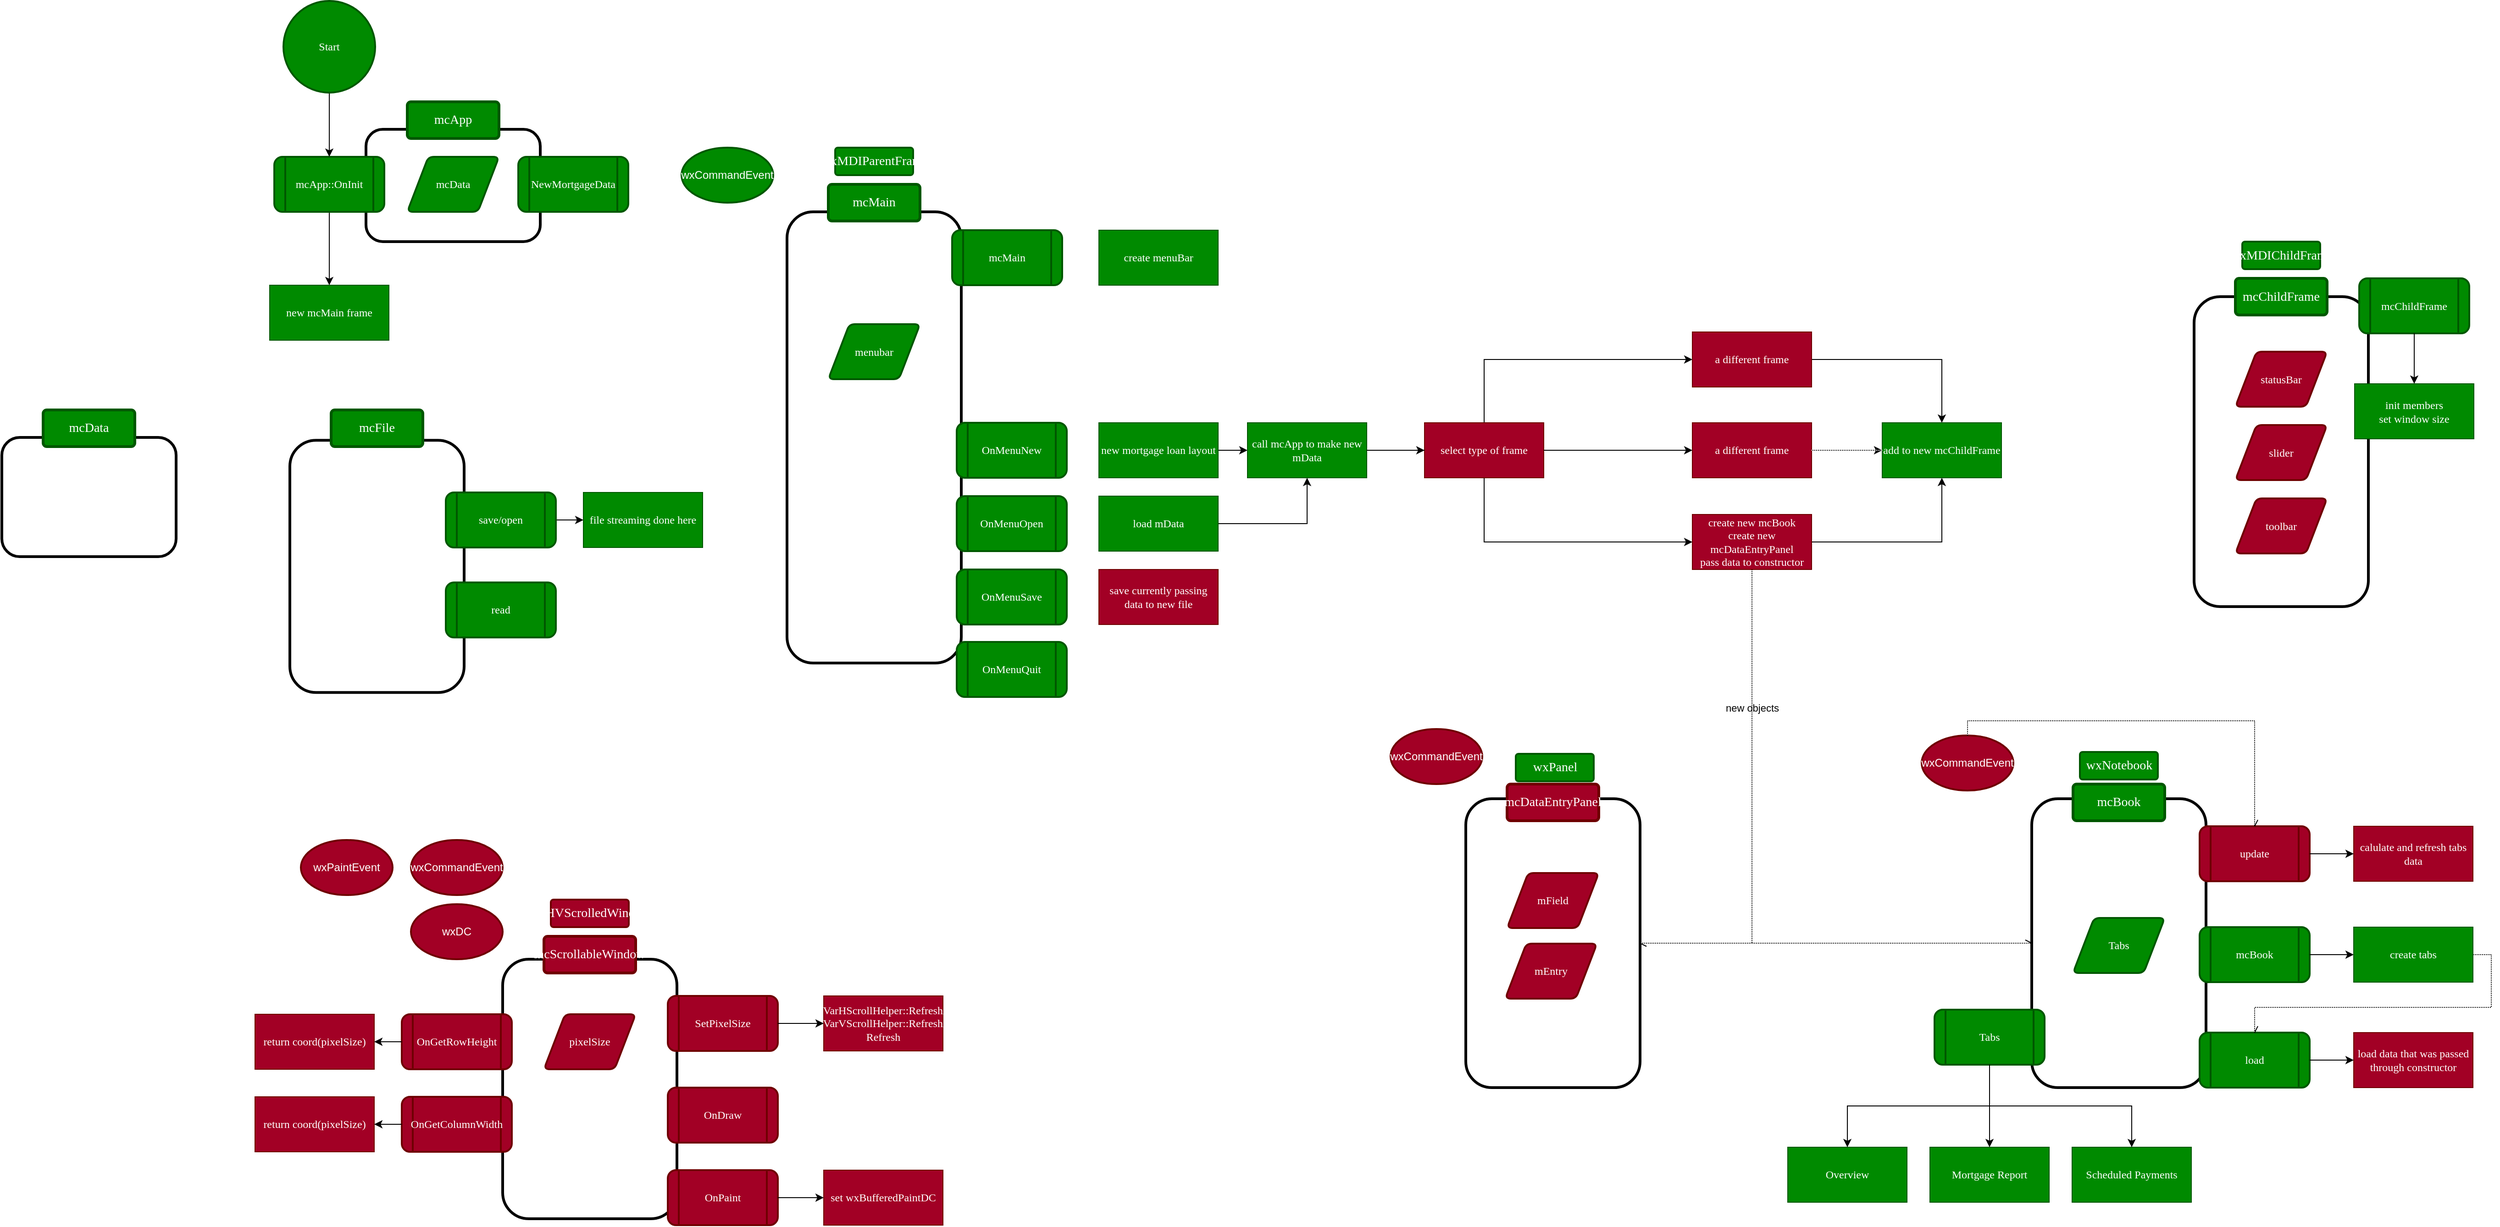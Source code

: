 <mxfile version="16.5.1" type="device"><diagram id="4u5bkuqh8i6XdxuR7M9z" name="Page-1"><mxGraphModel dx="1018" dy="2341" grid="0" gridSize="10" guides="1" tooltips="1" connect="1" arrows="1" fold="1" page="0" pageScale="1" pageWidth="850" pageHeight="1100" math="0" shadow="0"><root><mxCell id="0"/><mxCell id="1" parent="0"/><mxCell id="f-LeLVSREXbkeS8HNx8I-79" value="" style="rounded=1;whiteSpace=wrap;html=1;fillColor=none;strokeWidth=3;fontFamily=SF Mono;fontColor=#000000;" parent="1" vertex="1"><mxGeometry x="870" y="-990" width="190" height="492" as="geometry"/></mxCell><mxCell id="f-LeLVSREXbkeS8HNx8I-83" value="" style="rounded=1;whiteSpace=wrap;html=1;fillColor=none;strokeWidth=3;fontFamily=SF Mono;fontColor=#000000;" parent="1" vertex="1"><mxGeometry x="411" y="-1080" width="190" height="122.5" as="geometry"/></mxCell><mxCell id="DNXCwKFJPy2jb9ZxVJ6H-2" value="" style="edgeStyle=orthogonalEdgeStyle;rounded=0;orthogonalLoop=1;jettySize=auto;html=1;entryX=0.5;entryY=0;entryDx=0;entryDy=0;fontColor=#000000;" parent="1" source="SENwZf0jZD7FWOnmWLHz-10" target="6ShOgifThUx7Da6KeaPq-1" edge="1"><mxGeometry relative="1" as="geometry"><mxPoint x="371" y="-920" as="targetPoint"/></mxGeometry></mxCell><mxCell id="SENwZf0jZD7FWOnmWLHz-10" value="mcApp::OnInit" style="shape=process;whiteSpace=wrap;html=1;backgroundOutline=1;fillColor=#008a00;strokeColor=#005700;rounded=1;fontFamily=SF Mono;strokeWidth=2;fontColor=#ffffff;" parent="1" vertex="1"><mxGeometry x="311" y="-1050" width="120" height="60" as="geometry"/></mxCell><mxCell id="HCgGVhxVDAZrNAhKXv1q-3" style="edgeStyle=orthogonalEdgeStyle;rounded=0;orthogonalLoop=1;jettySize=auto;html=1;exitX=0.5;exitY=1;exitDx=0;exitDy=0;exitPerimeter=0;entryX=0.5;entryY=0;entryDx=0;entryDy=0;fontColor=#000000;" parent="1" source="HCgGVhxVDAZrNAhKXv1q-1" target="SENwZf0jZD7FWOnmWLHz-10" edge="1"><mxGeometry relative="1" as="geometry"/></mxCell><mxCell id="HCgGVhxVDAZrNAhKXv1q-1" value="&lt;font style=&quot;font-size: 12px&quot;&gt;Start&lt;/font&gt;" style="strokeWidth=2;html=1;shape=mxgraph.flowchart.start_2;whiteSpace=wrap;fillColor=#008a00;strokeColor=#005700;fontFamily=SF Mono;fontColor=#ffffff;" parent="1" vertex="1"><mxGeometry x="321" y="-1220" width="100" height="100" as="geometry"/></mxCell><mxCell id="f-LeLVSREXbkeS8HNx8I-45" value="" style="rounded=1;whiteSpace=wrap;html=1;fillColor=none;strokeWidth=3;fontFamily=SF Mono;fontColor=#000000;" parent="1" vertex="1"><mxGeometry x="328" y="-740.87" width="190" height="275" as="geometry"/></mxCell><mxCell id="f-LeLVSREXbkeS8HNx8I-74" style="edgeStyle=orthogonalEdgeStyle;rounded=0;orthogonalLoop=1;jettySize=auto;html=1;exitX=1;exitY=0.5;exitDx=0;exitDy=0;entryX=0;entryY=0.5;entryDx=0;entryDy=0;fontColor=#000000;" parent="1" source="f-LeLVSREXbkeS8HNx8I-46" target="f-LeLVSREXbkeS8HNx8I-73" edge="1"><mxGeometry relative="1" as="geometry"/></mxCell><mxCell id="f-LeLVSREXbkeS8HNx8I-46" value="save/open" style="shape=process;whiteSpace=wrap;html=1;backgroundOutline=1;fillColor=#008a00;strokeColor=#005700;rounded=1;fontFamily=SF Mono;strokeWidth=2;fontColor=#ffffff;" parent="1" vertex="1"><mxGeometry x="498" y="-684" width="120" height="60" as="geometry"/></mxCell><mxCell id="f-LeLVSREXbkeS8HNx8I-56" value="" style="rounded=1;whiteSpace=wrap;html=1;fillColor=none;strokeWidth=3;fontFamily=SF Mono;fontColor=#000000;" parent="1" vertex="1"><mxGeometry x="14" y="-744.0" width="190" height="130" as="geometry"/></mxCell><mxCell id="f-LeLVSREXbkeS8HNx8I-63" value="&lt;font style=&quot;font-size: 14px&quot;&gt;mcData&lt;/font&gt;" style="rounded=1;arcSize=10;whiteSpace=wrap;html=1;align=center;fillColor=#008a00;strokeColor=#005700;fontFamily=SF Mono;strokeWidth=3;fontColor=#ffffff;" parent="1" vertex="1"><mxGeometry x="59" y="-774.0" width="100" height="40" as="geometry"/></mxCell><mxCell id="f-LeLVSREXbkeS8HNx8I-68" value="read" style="shape=process;whiteSpace=wrap;html=1;backgroundOutline=1;fillColor=#008a00;strokeColor=#005700;rounded=1;fontFamily=SF Mono;strokeWidth=2;fontColor=#ffffff;" parent="1" vertex="1"><mxGeometry x="498" y="-585.87" width="120" height="60" as="geometry"/></mxCell><mxCell id="f-LeLVSREXbkeS8HNx8I-73" value="&lt;font style=&quot;font-size: 12px&quot;&gt;file streaming done here&lt;/font&gt;" style="rounded=0;whiteSpace=wrap;html=1;fillColor=#008a00;strokeColor=#005700;fontFamily=SF Mono;fontColor=#ffffff;" parent="1" vertex="1"><mxGeometry x="648" y="-684" width="130" height="60" as="geometry"/></mxCell><mxCell id="f-LeLVSREXbkeS8HNx8I-75" value="&lt;font style=&quot;font-size: 14px&quot;&gt;mcFile&lt;/font&gt;" style="rounded=1;arcSize=10;whiteSpace=wrap;html=1;align=center;fillColor=#008a00;strokeColor=#005700;fontFamily=SF Mono;strokeWidth=3;fontColor=#ffffff;" parent="1" vertex="1"><mxGeometry x="373" y="-774" width="100" height="40" as="geometry"/></mxCell><mxCell id="f-LeLVSREXbkeS8HNx8I-80" value="&lt;font style=&quot;font-size: 14px&quot;&gt;mcMain&lt;/font&gt;" style="rounded=1;arcSize=10;whiteSpace=wrap;html=1;align=center;fillColor=#008a00;strokeColor=#005700;fontFamily=SF Mono;strokeWidth=3;fontColor=#ffffff;" parent="1" vertex="1"><mxGeometry x="915" y="-1020" width="100" height="40" as="geometry"/></mxCell><mxCell id="f-LeLVSREXbkeS8HNx8I-84" value="&lt;font style=&quot;font-size: 14px&quot;&gt;mcApp&lt;/font&gt;" style="rounded=1;arcSize=10;whiteSpace=wrap;html=1;align=center;fillColor=#008a00;strokeColor=#005700;fontFamily=SF Mono;strokeWidth=3;fontColor=#ffffff;" parent="1" vertex="1"><mxGeometry x="456" y="-1110" width="100" height="40" as="geometry"/></mxCell><mxCell id="6ShOgifThUx7Da6KeaPq-1" value="&lt;font style=&quot;font-size: 12px&quot;&gt;new mcMain frame&lt;br&gt;&lt;/font&gt;" style="rounded=0;whiteSpace=wrap;html=1;fillColor=#008a00;strokeColor=#005700;fontFamily=SF Mono;fontColor=#ffffff;" parent="1" vertex="1"><mxGeometry x="306" y="-910" width="130" height="60" as="geometry"/></mxCell><mxCell id="6ShOgifThUx7Da6KeaPq-3" value="&lt;font style=&quot;font-size: 14px&quot;&gt;wxMDIParentFrame&lt;br&gt;&lt;/font&gt;" style="rounded=1;arcSize=10;whiteSpace=wrap;html=1;align=center;fillColor=#008a00;strokeColor=#005700;fontFamily=SF Mono;strokeWidth=2;shadow=0;glass=0;sketch=0;perimeterSpacing=0;fontColor=#ffffff;" parent="1" vertex="1"><mxGeometry x="922.5" y="-1060" width="85" height="30" as="geometry"/></mxCell><mxCell id="6ShOgifThUx7Da6KeaPq-5" value="menubar" style="shape=parallelogram;html=1;strokeWidth=2;perimeter=parallelogramPerimeter;whiteSpace=wrap;rounded=1;arcSize=12;size=0.23;fontFamily=SF Mono;fillColor=#008a00;strokeColor=#005700;fontColor=#ffffff;" parent="1" vertex="1"><mxGeometry x="915" y="-867.5" width="100" height="60" as="geometry"/></mxCell><mxCell id="6ShOgifThUx7Da6KeaPq-10" value="wxCommandEvent" style="strokeWidth=2;html=1;shape=mxgraph.flowchart.start_1;whiteSpace=wrap;fillColor=#008a00;strokeColor=#005700;fontColor=#ffffff;" parent="1" vertex="1"><mxGeometry x="755" y="-1060" width="100" height="60" as="geometry"/></mxCell><mxCell id="6ShOgifThUx7Da6KeaPq-20" style="edgeStyle=orthogonalEdgeStyle;rounded=0;orthogonalLoop=1;jettySize=auto;html=1;exitX=1;exitY=0.5;exitDx=0;exitDy=0;entryX=0;entryY=0.5;entryDx=0;entryDy=0;fontColor=#000000;fillColor=#008a00;strokeColor=#FFFFFF;" parent="1" source="6ShOgifThUx7Da6KeaPq-15" target="6ShOgifThUx7Da6KeaPq-19" edge="1"><mxGeometry relative="1" as="geometry"/></mxCell><mxCell id="6ShOgifThUx7Da6KeaPq-15" value="mcMain" style="shape=process;whiteSpace=wrap;html=1;backgroundOutline=1;fillColor=#008a00;strokeColor=#005700;rounded=1;fontFamily=SF Mono;strokeWidth=2;fontColor=#ffffff;" parent="1" vertex="1"><mxGeometry x="1050" y="-970" width="120" height="60" as="geometry"/></mxCell><mxCell id="6ShOgifThUx7Da6KeaPq-19" value="&lt;font style=&quot;font-size: 12px&quot;&gt;create menuBar&lt;/font&gt;" style="rounded=0;whiteSpace=wrap;html=1;fillColor=#008a00;strokeColor=#005700;fontFamily=SF Mono;fontColor=#ffffff;" parent="1" vertex="1"><mxGeometry x="1210" y="-970" width="130" height="60" as="geometry"/></mxCell><mxCell id="6ShOgifThUx7Da6KeaPq-30" style="edgeStyle=orthogonalEdgeStyle;rounded=0;orthogonalLoop=1;jettySize=auto;html=1;exitX=1;exitY=0.5;exitDx=0;exitDy=0;entryX=0;entryY=0.5;entryDx=0;entryDy=0;fontColor=#000000;fillColor=#a20025;strokeColor=#FFFFFF;" parent="1" source="6ShOgifThUx7Da6KeaPq-22" target="6ShOgifThUx7Da6KeaPq-26" edge="1"><mxGeometry relative="1" as="geometry"/></mxCell><mxCell id="6ShOgifThUx7Da6KeaPq-22" value="OnMenuNew" style="shape=process;whiteSpace=wrap;html=1;backgroundOutline=1;fillColor=#008a00;strokeColor=#005700;rounded=1;fontFamily=SF Mono;strokeWidth=2;fontColor=#ffffff;" parent="1" vertex="1"><mxGeometry x="1055" y="-760" width="120" height="60" as="geometry"/></mxCell><mxCell id="6ShOgifThUx7Da6KeaPq-31" style="edgeStyle=orthogonalEdgeStyle;rounded=0;orthogonalLoop=1;jettySize=auto;html=1;exitX=1;exitY=0.5;exitDx=0;exitDy=0;entryX=0;entryY=0.5;entryDx=0;entryDy=0;fontColor=#000000;fillColor=#a20025;strokeColor=#FFFFFF;" parent="1" source="6ShOgifThUx7Da6KeaPq-23" target="6ShOgifThUx7Da6KeaPq-27" edge="1"><mxGeometry relative="1" as="geometry"/></mxCell><mxCell id="6ShOgifThUx7Da6KeaPq-23" value="OnMenuOpen" style="shape=process;whiteSpace=wrap;html=1;backgroundOutline=1;fillColor=#008a00;strokeColor=#005700;rounded=1;fontFamily=SF Mono;strokeWidth=2;fontColor=#ffffff;" parent="1" vertex="1"><mxGeometry x="1055" y="-680" width="120" height="60" as="geometry"/></mxCell><mxCell id="6ShOgifThUx7Da6KeaPq-32" style="edgeStyle=orthogonalEdgeStyle;rounded=0;orthogonalLoop=1;jettySize=auto;html=1;exitX=1;exitY=0.5;exitDx=0;exitDy=0;entryX=0;entryY=0.5;entryDx=0;entryDy=0;fontColor=#000000;fillColor=#a20025;strokeColor=#FFFFFF;" parent="1" source="6ShOgifThUx7Da6KeaPq-24" target="6ShOgifThUx7Da6KeaPq-28" edge="1"><mxGeometry relative="1" as="geometry"/></mxCell><mxCell id="6ShOgifThUx7Da6KeaPq-24" value="OnMenuSave" style="shape=process;whiteSpace=wrap;html=1;backgroundOutline=1;fillColor=#008a00;strokeColor=#005700;rounded=1;fontFamily=SF Mono;strokeWidth=2;fontColor=#ffffff;" parent="1" vertex="1"><mxGeometry x="1055" y="-600" width="120" height="60" as="geometry"/></mxCell><mxCell id="TJ7psIXzoWNWz8J83GQU-1" value="&lt;font color=&quot;#ffffff&quot;&gt;new object&lt;/font&gt;" style="edgeStyle=orthogonalEdgeStyle;rounded=0;orthogonalLoop=1;jettySize=auto;html=1;fontColor=#000000;strokeColor=#FFFFFF;dashed=1;dashPattern=1 1;endArrow=openAsync;endFill=0;exitX=1;exitY=0.5;exitDx=0;exitDy=0;startArrow=none;" parent="1" source="nb5Z4mtTkW039X-3_u6m-5" target="6ShOgifThUx7Da6KeaPq-13" edge="1"><mxGeometry relative="1" as="geometry"><mxPoint x="2064" y="-731" as="sourcePoint"/></mxGeometry></mxCell><mxCell id="TJ7psIXzoWNWz8J83GQU-7" value="" style="edgeStyle=orthogonalEdgeStyle;rounded=0;orthogonalLoop=1;jettySize=auto;html=1;" parent="1" source="6ShOgifThUx7Da6KeaPq-26" target="TJ7psIXzoWNWz8J83GQU-6" edge="1"><mxGeometry relative="1" as="geometry"/></mxCell><mxCell id="6ShOgifThUx7Da6KeaPq-26" value="&lt;font style=&quot;font-size: 12px&quot;&gt;new mortgage loan layout&lt;/font&gt;" style="rounded=0;whiteSpace=wrap;html=1;fillColor=#008a00;strokeColor=#005700;fontFamily=SF Mono;fontColor=#ffffff;" parent="1" vertex="1"><mxGeometry x="1210" y="-760" width="130" height="60" as="geometry"/></mxCell><mxCell id="TJ7psIXzoWNWz8J83GQU-8" style="edgeStyle=orthogonalEdgeStyle;rounded=0;orthogonalLoop=1;jettySize=auto;html=1;exitX=1;exitY=0.5;exitDx=0;exitDy=0;entryX=0.5;entryY=1;entryDx=0;entryDy=0;" parent="1" source="6ShOgifThUx7Da6KeaPq-27" target="TJ7psIXzoWNWz8J83GQU-6" edge="1"><mxGeometry relative="1" as="geometry"/></mxCell><mxCell id="6ShOgifThUx7Da6KeaPq-27" value="&lt;font style=&quot;font-size: 12px&quot;&gt;load mData&lt;/font&gt;" style="rounded=0;whiteSpace=wrap;html=1;fillColor=#008a00;strokeColor=#005700;fontFamily=SF Mono;fontColor=#ffffff;" parent="1" vertex="1"><mxGeometry x="1210" y="-680" width="130" height="60" as="geometry"/></mxCell><mxCell id="6ShOgifThUx7Da6KeaPq-28" value="&lt;font style=&quot;font-size: 12px&quot;&gt;save currently passing data to new file&lt;/font&gt;" style="rounded=0;whiteSpace=wrap;html=1;fillColor=#a20025;strokeColor=#6F0000;fontFamily=SF Mono;fontColor=#ffffff;" parent="1" vertex="1"><mxGeometry x="1210" y="-600" width="130" height="60" as="geometry"/></mxCell><mxCell id="btbr318qcyxyz2qT4y9P-1" value="OnMenuQuit" style="shape=process;whiteSpace=wrap;html=1;backgroundOutline=1;fillColor=#008a00;strokeColor=#005700;rounded=1;fontFamily=SF Mono;strokeWidth=2;fontColor=#ffffff;" parent="1" vertex="1"><mxGeometry x="1055" y="-521" width="120" height="60" as="geometry"/></mxCell><mxCell id="BpAufDl9xtGNN1HVZRDj-8" value="" style="edgeStyle=orthogonalEdgeStyle;rounded=0;orthogonalLoop=1;jettySize=auto;html=1;" parent="1" source="TJ7psIXzoWNWz8J83GQU-6" target="BpAufDl9xtGNN1HVZRDj-6" edge="1"><mxGeometry relative="1" as="geometry"/></mxCell><mxCell id="TJ7psIXzoWNWz8J83GQU-6" value="&lt;font style=&quot;font-size: 12px&quot;&gt;call mcApp to make new mData&lt;br&gt;&lt;/font&gt;" style="rounded=0;whiteSpace=wrap;html=1;fillColor=#008a00;strokeColor=#005700;fontFamily=SF Mono;fontColor=#ffffff;" parent="1" vertex="1"><mxGeometry x="1372" y="-760" width="130" height="60" as="geometry"/></mxCell><mxCell id="TJ7psIXzoWNWz8J83GQU-11" value="NewMortgageData" style="shape=process;whiteSpace=wrap;html=1;backgroundOutline=1;fillColor=#008a00;strokeColor=#005700;rounded=1;fontFamily=SF Mono;strokeWidth=2;fontColor=#ffffff;" parent="1" vertex="1"><mxGeometry x="577" y="-1050" width="120" height="60" as="geometry"/></mxCell><mxCell id="nb5Z4mtTkW039X-3_u6m-6" value="" style="edgeStyle=orthogonalEdgeStyle;rounded=0;orthogonalLoop=1;jettySize=auto;html=1;" parent="1" source="BpAufDl9xtGNN1HVZRDj-1" target="nb5Z4mtTkW039X-3_u6m-5" edge="1"><mxGeometry relative="1" as="geometry"/></mxCell><mxCell id="nb5Z4mtTkW039X-3_u6m-17" value="new objects" style="edgeStyle=orthogonalEdgeStyle;rounded=0;orthogonalLoop=1;jettySize=auto;html=1;exitX=0.5;exitY=1;exitDx=0;exitDy=0;entryX=0;entryY=0.5;entryDx=0;entryDy=0;endArrow=openAsync;endFill=0;dashed=1;dashPattern=1 1;" parent="1" source="BpAufDl9xtGNN1HVZRDj-10" target="nb5Z4mtTkW039X-3_u6m-10" edge="1"><mxGeometry x="-0.577" relative="1" as="geometry"><mxPoint as="offset"/></mxGeometry></mxCell><mxCell id="BpAufDl9xtGNN1HVZRDj-1" value="&lt;font style=&quot;font-size: 12px&quot;&gt;a different frame&lt;br&gt;&lt;/font&gt;" style="rounded=0;whiteSpace=wrap;html=1;fillColor=#a20025;strokeColor=#6F0000;fontFamily=SF Mono;fontColor=#ffffff;" parent="1" vertex="1"><mxGeometry x="1857" y="-760" width="130" height="60" as="geometry"/></mxCell><mxCell id="BpAufDl9xtGNN1HVZRDj-11" style="edgeStyle=orthogonalEdgeStyle;rounded=0;orthogonalLoop=1;jettySize=auto;html=1;exitX=0.5;exitY=1;exitDx=0;exitDy=0;entryX=0;entryY=0.5;entryDx=0;entryDy=0;" parent="1" source="BpAufDl9xtGNN1HVZRDj-6" target="BpAufDl9xtGNN1HVZRDj-10" edge="1"><mxGeometry relative="1" as="geometry"/></mxCell><mxCell id="BpAufDl9xtGNN1HVZRDj-12" style="edgeStyle=orthogonalEdgeStyle;rounded=0;orthogonalLoop=1;jettySize=auto;html=1;exitX=0.5;exitY=0;exitDx=0;exitDy=0;entryX=0;entryY=0.5;entryDx=0;entryDy=0;" parent="1" source="BpAufDl9xtGNN1HVZRDj-6" target="BpAufDl9xtGNN1HVZRDj-9" edge="1"><mxGeometry relative="1" as="geometry"/></mxCell><mxCell id="BpAufDl9xtGNN1HVZRDj-6" value="&lt;font style=&quot;font-size: 12px&quot;&gt;select type of frame&lt;br&gt;&lt;/font&gt;" style="rounded=0;whiteSpace=wrap;html=1;fillColor=#a20025;strokeColor=#6F0000;fontFamily=SF Mono;fontColor=#ffffff;" parent="1" vertex="1"><mxGeometry x="1565" y="-760" width="130" height="60" as="geometry"/></mxCell><mxCell id="BpAufDl9xtGNN1HVZRDj-7" value="" style="edgeStyle=orthogonalEdgeStyle;rounded=0;orthogonalLoop=1;jettySize=auto;html=1;endArrow=none;" parent="1" source="TJ7psIXzoWNWz8J83GQU-6" target="BpAufDl9xtGNN1HVZRDj-6" edge="1"><mxGeometry relative="1" as="geometry"><mxPoint x="1502" y="-730" as="sourcePoint"/><mxPoint x="1753" y="-730" as="targetPoint"/></mxGeometry></mxCell><mxCell id="nb5Z4mtTkW039X-3_u6m-7" style="edgeStyle=orthogonalEdgeStyle;rounded=0;orthogonalLoop=1;jettySize=auto;html=1;exitX=1;exitY=0.5;exitDx=0;exitDy=0;entryX=0.5;entryY=0;entryDx=0;entryDy=0;" parent="1" source="BpAufDl9xtGNN1HVZRDj-9" target="nb5Z4mtTkW039X-3_u6m-5" edge="1"><mxGeometry relative="1" as="geometry"/></mxCell><mxCell id="BpAufDl9xtGNN1HVZRDj-9" value="&lt;font style=&quot;font-size: 12px&quot;&gt;a different frame&lt;br&gt;&lt;/font&gt;" style="rounded=0;whiteSpace=wrap;html=1;fillColor=#a20025;strokeColor=#6F0000;fontFamily=SF Mono;fontColor=#ffffff;" parent="1" vertex="1"><mxGeometry x="1857" y="-859" width="130" height="60" as="geometry"/></mxCell><mxCell id="nb5Z4mtTkW039X-3_u6m-8" style="edgeStyle=orthogonalEdgeStyle;rounded=0;orthogonalLoop=1;jettySize=auto;html=1;exitX=1;exitY=0.5;exitDx=0;exitDy=0;entryX=0.5;entryY=1;entryDx=0;entryDy=0;" parent="1" source="BpAufDl9xtGNN1HVZRDj-10" target="nb5Z4mtTkW039X-3_u6m-5" edge="1"><mxGeometry relative="1" as="geometry"/></mxCell><mxCell id="cbaOfep7xNnntFd7dVGW-7" style="edgeStyle=orthogonalEdgeStyle;rounded=0;orthogonalLoop=1;jettySize=auto;html=1;exitX=0.5;exitY=1;exitDx=0;exitDy=0;entryX=1;entryY=0.5;entryDx=0;entryDy=0;dashed=1;dashPattern=1 1;endArrow=openAsync;endFill=0;" edge="1" parent="1" source="BpAufDl9xtGNN1HVZRDj-10" target="cbaOfep7xNnntFd7dVGW-3"><mxGeometry relative="1" as="geometry"/></mxCell><mxCell id="BpAufDl9xtGNN1HVZRDj-10" value="&lt;font style=&quot;font-size: 12px&quot;&gt;create new mcBook&lt;br&gt;create new mcDataEntryPanel&lt;br&gt;pass data to constructor&lt;br&gt;&lt;/font&gt;" style="rounded=0;whiteSpace=wrap;html=1;fillColor=#a20025;strokeColor=#6F0000;fontFamily=SF Mono;fontColor=#ffffff;" parent="1" vertex="1"><mxGeometry x="1857" y="-660" width="130" height="60" as="geometry"/></mxCell><mxCell id="cS0DEnMFtYrdDm-iL10t-1" value="&lt;font style=&quot;font-size: 14px&quot;&gt;wxMDIChildFrame&lt;br&gt;&lt;/font&gt;" style="rounded=1;arcSize=10;whiteSpace=wrap;html=1;align=center;fontFamily=SF Mono;strokeWidth=2;shadow=0;glass=0;sketch=0;perimeterSpacing=0;fillColor=#008a00;strokeColor=#005700;fontColor=#ffffff;" parent="1" vertex="1"><mxGeometry x="2456.5" y="-957.5" width="85" height="30" as="geometry"/></mxCell><mxCell id="6ShOgifThUx7Da6KeaPq-13" value="" style="rounded=1;whiteSpace=wrap;html=1;fillColor=none;strokeWidth=3;fontFamily=SF Mono;fontColor=#000000;" parent="1" vertex="1"><mxGeometry x="2404" y="-897.5" width="190" height="338" as="geometry"/></mxCell><mxCell id="6ShOgifThUx7Da6KeaPq-4" value="toolbar" style="shape=parallelogram;html=1;strokeWidth=2;perimeter=parallelogramPerimeter;whiteSpace=wrap;rounded=1;arcSize=12;size=0.23;fontFamily=SF Mono;fillColor=#a20025;strokeColor=#6F0000;fontColor=#ffffff;" parent="1" vertex="1"><mxGeometry x="2449" y="-677.5" width="100" height="60" as="geometry"/></mxCell><mxCell id="6ShOgifThUx7Da6KeaPq-48" value="&lt;font style=&quot;font-size: 12px&quot;&gt;init members&lt;br&gt;set window size&lt;br&gt;&lt;/font&gt;" style="rounded=0;whiteSpace=wrap;html=1;fillColor=#008a00;strokeColor=#005700;fontFamily=SF Mono;fontColor=#ffffff;" parent="1" vertex="1"><mxGeometry x="2579" y="-802.5" width="130" height="60" as="geometry"/></mxCell><mxCell id="6ShOgifThUx7Da6KeaPq-53" value="statusBar" style="shape=parallelogram;html=1;strokeWidth=2;perimeter=parallelogramPerimeter;whiteSpace=wrap;rounded=1;arcSize=12;size=0.23;fontFamily=SF Mono;fillColor=#a20025;strokeColor=#6F0000;fontColor=#ffffff;" parent="1" vertex="1"><mxGeometry x="2449" y="-837.5" width="100" height="60" as="geometry"/></mxCell><mxCell id="6ShOgifThUx7Da6KeaPq-54" value="slider" style="shape=parallelogram;html=1;strokeWidth=2;perimeter=parallelogramPerimeter;whiteSpace=wrap;rounded=1;arcSize=12;size=0.23;fontFamily=SF Mono;fillColor=#a20025;strokeColor=#6F0000;fontColor=#ffffff;" parent="1" vertex="1"><mxGeometry x="2449" y="-757.5" width="100" height="60" as="geometry"/></mxCell><mxCell id="DnWcME0z-URtW0J5vlyk-10" style="edgeStyle=none;curved=1;rounded=0;orthogonalLoop=1;jettySize=auto;html=1;exitX=0.5;exitY=1;exitDx=0;exitDy=0;entryX=0.5;entryY=0;entryDx=0;entryDy=0;endArrow=classic;endFill=1;startSize=6;endSize=6;sourcePerimeterSpacing=0;targetPerimeterSpacing=0;fontColor=#000000;fillColor=#008a00;strokeColor=#FFFFFF;" parent="1" edge="1"><mxGeometry relative="1" as="geometry"><mxPoint x="2621" y="-781" as="sourcePoint"/></mxGeometry></mxCell><mxCell id="DnWcME0z-URtW0J5vlyk-12" style="edgeStyle=none;curved=1;rounded=0;orthogonalLoop=1;jettySize=auto;html=1;exitX=0.5;exitY=1;exitDx=0;exitDy=0;entryX=0.5;entryY=0;entryDx=0;entryDy=0;endArrow=classic;endFill=1;startSize=6;endSize=6;sourcePerimeterSpacing=0;targetPerimeterSpacing=0;fontColor=#000000;fillColor=#008a00;strokeColor=#FFFFFF;" parent="1" edge="1"><mxGeometry relative="1" as="geometry"><mxPoint x="2621" y="-691" as="sourcePoint"/></mxGeometry></mxCell><mxCell id="nb5Z4mtTkW039X-3_u6m-2" value="" style="edgeStyle=orthogonalEdgeStyle;rounded=0;orthogonalLoop=1;jettySize=auto;html=1;exitX=1;exitY=0.5;exitDx=0;exitDy=0;" parent="1" source="BpAufDl9xtGNN1HVZRDj-6" target="BpAufDl9xtGNN1HVZRDj-1" edge="1"><mxGeometry relative="1" as="geometry"><mxPoint x="1883" y="-730" as="sourcePoint"/></mxGeometry></mxCell><mxCell id="6ShOgifThUx7Da6KeaPq-47" value="mcChildFrame" style="shape=process;whiteSpace=wrap;html=1;backgroundOutline=1;fillColor=#008a00;strokeColor=#005700;rounded=1;fontFamily=SF Mono;strokeWidth=2;fontColor=#ffffff;" parent="1" vertex="1"><mxGeometry x="2584" y="-917.5" width="120" height="60" as="geometry"/></mxCell><mxCell id="6ShOgifThUx7Da6KeaPq-49" style="edgeStyle=orthogonalEdgeStyle;rounded=0;orthogonalLoop=1;jettySize=auto;html=1;exitX=0.5;exitY=1;exitDx=0;exitDy=0;entryX=0.5;entryY=0;entryDx=0;entryDy=0;fontColor=#000000;" parent="1" source="6ShOgifThUx7Da6KeaPq-47" target="6ShOgifThUx7Da6KeaPq-48" edge="1"><mxGeometry relative="1" as="geometry"/></mxCell><mxCell id="6ShOgifThUx7Da6KeaPq-12" value="&lt;font style=&quot;font-size: 14px&quot;&gt;mcChildFrame&lt;/font&gt;" style="rounded=1;arcSize=10;whiteSpace=wrap;html=1;align=center;fillColor=#008a00;strokeColor=#005700;fontFamily=SF Mono;strokeWidth=3;fontColor=#ffffff;" parent="1" vertex="1"><mxGeometry x="2449" y="-917.5" width="100" height="40" as="geometry"/></mxCell><mxCell id="_oRcp57S8TWT3rI-Rx84-1" value="mcData" style="shape=parallelogram;html=1;strokeWidth=2;perimeter=parallelogramPerimeter;whiteSpace=wrap;rounded=1;arcSize=12;size=0.23;fontFamily=SF Mono;fillColor=#008a00;strokeColor=#005700;fontColor=#ffffff;" parent="1" vertex="1"><mxGeometry x="456" y="-1050" width="100" height="60" as="geometry"/></mxCell><mxCell id="nb5Z4mtTkW039X-3_u6m-5" value="&lt;font style=&quot;font-size: 12px&quot;&gt;add to new mcChildFrame&lt;br&gt;&lt;/font&gt;" style="rounded=0;whiteSpace=wrap;html=1;fillColor=#008a00;strokeColor=#005700;fontFamily=SF Mono;fontColor=#ffffff;" parent="1" vertex="1"><mxGeometry x="2064" y="-760" width="130" height="60" as="geometry"/></mxCell><mxCell id="nb5Z4mtTkW039X-3_u6m-9" value="" style="edgeStyle=orthogonalEdgeStyle;rounded=0;orthogonalLoop=1;jettySize=auto;html=1;fontColor=#000000;strokeColor=#FFFFFF;dashed=1;dashPattern=1 1;endArrow=none;endFill=0;exitX=1;exitY=0.5;exitDx=0;exitDy=0;" parent="1" source="BpAufDl9xtGNN1HVZRDj-1" target="nb5Z4mtTkW039X-3_u6m-5" edge="1"><mxGeometry relative="1" as="geometry"><mxPoint x="1987" y="-730" as="sourcePoint"/><mxPoint x="2314" y="-731" as="targetPoint"/></mxGeometry></mxCell><mxCell id="cbaOfep7xNnntFd7dVGW-1" value="" style="group" vertex="1" connectable="0" parent="1"><mxGeometry x="290" y="-305" width="750" height="420" as="geometry"/></mxCell><mxCell id="6ShOgifThUx7Da6KeaPq-34" value="" style="rounded=1;whiteSpace=wrap;html=1;fillColor=none;strokeWidth=3;fontFamily=SF Mono;fontColor=#000000;" parent="cbaOfep7xNnntFd7dVGW-1" vertex="1"><mxGeometry x="270" y="130" width="190" height="283" as="geometry"/></mxCell><mxCell id="6ShOgifThUx7Da6KeaPq-35" value="&lt;font style=&quot;font-size: 14px&quot;&gt;mcScrollableWindow&lt;/font&gt;" style="rounded=1;arcSize=10;whiteSpace=wrap;html=1;align=center;fillColor=#a20025;strokeColor=#6F0000;fontFamily=SF Mono;strokeWidth=3;fontColor=#ffffff;" parent="cbaOfep7xNnntFd7dVGW-1" vertex="1"><mxGeometry x="315" y="105" width="100" height="40" as="geometry"/></mxCell><mxCell id="6ShOgifThUx7Da6KeaPq-36" value="&lt;font style=&quot;font-size: 14px&quot;&gt;wxHVScrolledWindow&lt;br&gt;&lt;/font&gt;" style="rounded=1;arcSize=10;whiteSpace=wrap;html=1;align=center;fillColor=#a20025;strokeColor=#6F0000;fontFamily=SF Mono;strokeWidth=2;shadow=0;glass=0;sketch=0;perimeterSpacing=0;fontColor=#ffffff;" parent="cbaOfep7xNnntFd7dVGW-1" vertex="1"><mxGeometry x="322.5" y="65" width="85" height="30" as="geometry"/></mxCell><mxCell id="6ShOgifThUx7Da6KeaPq-37" value="wxDC" style="strokeWidth=2;html=1;shape=mxgraph.flowchart.start_1;whiteSpace=wrap;fillColor=#a20025;strokeColor=#6F0000;fontColor=#ffffff;" parent="cbaOfep7xNnntFd7dVGW-1" vertex="1"><mxGeometry x="170" y="70" width="100" height="60" as="geometry"/></mxCell><mxCell id="6ShOgifThUx7Da6KeaPq-38" value="OnGetRowHeight" style="shape=process;whiteSpace=wrap;html=1;backgroundOutline=1;fillColor=#a20025;strokeColor=#6F0000;rounded=1;fontFamily=SF Mono;strokeWidth=2;fontColor=#ffffff;" parent="cbaOfep7xNnntFd7dVGW-1" vertex="1"><mxGeometry x="160" y="190" width="120" height="60" as="geometry"/></mxCell><mxCell id="6ShOgifThUx7Da6KeaPq-39" value="OnGetColumnWidth" style="shape=process;whiteSpace=wrap;html=1;backgroundOutline=1;fillColor=#a20025;strokeColor=#6F0000;rounded=1;fontFamily=SF Mono;strokeWidth=2;fontColor=#ffffff;" parent="cbaOfep7xNnntFd7dVGW-1" vertex="1"><mxGeometry x="160" y="280" width="120" height="60" as="geometry"/></mxCell><mxCell id="6ShOgifThUx7Da6KeaPq-40" value="pixelSize" style="shape=parallelogram;html=1;strokeWidth=2;perimeter=parallelogramPerimeter;whiteSpace=wrap;rounded=1;arcSize=12;size=0.23;fontFamily=SF Mono;fillColor=#a20025;strokeColor=#6F0000;fontColor=#ffffff;" parent="cbaOfep7xNnntFd7dVGW-1" vertex="1"><mxGeometry x="315" y="190" width="100" height="60" as="geometry"/></mxCell><mxCell id="6ShOgifThUx7Da6KeaPq-41" value="SetPixelSize" style="shape=process;whiteSpace=wrap;html=1;backgroundOutline=1;fillColor=#a20025;strokeColor=#6F0000;rounded=1;fontFamily=SF Mono;strokeWidth=2;fontColor=#ffffff;" parent="cbaOfep7xNnntFd7dVGW-1" vertex="1"><mxGeometry x="450" y="170" width="120" height="60" as="geometry"/></mxCell><mxCell id="6ShOgifThUx7Da6KeaPq-44" value="wxVarHScrollHelper::RefreshAll&lt;br&gt;wxVarVScrollHelper::RefreshAll&lt;br&gt;Refresh" style="rounded=0;whiteSpace=wrap;html=1;fillColor=#a20025;strokeColor=#6F0000;fontFamily=SF Mono;fontColor=#ffffff;" parent="cbaOfep7xNnntFd7dVGW-1" vertex="1"><mxGeometry x="620" y="170" width="130" height="60" as="geometry"/></mxCell><mxCell id="6ShOgifThUx7Da6KeaPq-42" style="edgeStyle=orthogonalEdgeStyle;rounded=0;orthogonalLoop=1;jettySize=auto;html=1;exitX=1;exitY=0.5;exitDx=0;exitDy=0;entryX=0;entryY=0.5;entryDx=0;entryDy=0;fontColor=#000000;" parent="cbaOfep7xNnntFd7dVGW-1" source="6ShOgifThUx7Da6KeaPq-41" target="6ShOgifThUx7Da6KeaPq-44" edge="1"><mxGeometry relative="1" as="geometry"><mxPoint x="620" y="200" as="targetPoint"/></mxGeometry></mxCell><mxCell id="6ShOgifThUx7Da6KeaPq-46" value="return coord(pixelSize)" style="rounded=0;whiteSpace=wrap;html=1;fillColor=#a20025;strokeColor=#6F0000;fontFamily=SF Mono;fontColor=#ffffff;" parent="cbaOfep7xNnntFd7dVGW-1" vertex="1"><mxGeometry y="190" width="130" height="60" as="geometry"/></mxCell><mxCell id="6ShOgifThUx7Da6KeaPq-51" style="edgeStyle=orthogonalEdgeStyle;rounded=0;orthogonalLoop=1;jettySize=auto;html=1;exitX=0;exitY=0.5;exitDx=0;exitDy=0;entryX=1;entryY=0.5;entryDx=0;entryDy=0;fontColor=#000000;" parent="cbaOfep7xNnntFd7dVGW-1" source="6ShOgifThUx7Da6KeaPq-38" target="6ShOgifThUx7Da6KeaPq-46" edge="1"><mxGeometry relative="1" as="geometry"/></mxCell><mxCell id="6ShOgifThUx7Da6KeaPq-50" value="return coord(pixelSize)" style="rounded=0;whiteSpace=wrap;html=1;fillColor=#a20025;strokeColor=#6F0000;fontFamily=SF Mono;fontColor=#ffffff;" parent="cbaOfep7xNnntFd7dVGW-1" vertex="1"><mxGeometry y="280" width="130" height="60" as="geometry"/></mxCell><mxCell id="6ShOgifThUx7Da6KeaPq-52" style="edgeStyle=orthogonalEdgeStyle;rounded=0;orthogonalLoop=1;jettySize=auto;html=1;exitX=0;exitY=0.5;exitDx=0;exitDy=0;entryX=1;entryY=0.5;entryDx=0;entryDy=0;fontColor=#000000;" parent="cbaOfep7xNnntFd7dVGW-1" source="6ShOgifThUx7Da6KeaPq-39" target="6ShOgifThUx7Da6KeaPq-50" edge="1"><mxGeometry relative="1" as="geometry"/></mxCell><mxCell id="6ShOgifThUx7Da6KeaPq-59" value="OnDraw" style="shape=process;whiteSpace=wrap;html=1;backgroundOutline=1;fillColor=#a20025;strokeColor=#6F0000;rounded=1;fontFamily=SF Mono;strokeWidth=2;fontColor=#ffffff;" parent="cbaOfep7xNnntFd7dVGW-1" vertex="1"><mxGeometry x="450" y="270" width="120" height="60" as="geometry"/></mxCell><mxCell id="6ShOgifThUx7Da6KeaPq-60" value="OnPaint" style="shape=process;whiteSpace=wrap;html=1;backgroundOutline=1;fillColor=#a20025;strokeColor=#6F0000;rounded=1;fontFamily=SF Mono;strokeWidth=2;fontColor=#ffffff;" parent="cbaOfep7xNnntFd7dVGW-1" vertex="1"><mxGeometry x="450" y="360" width="120" height="60" as="geometry"/></mxCell><mxCell id="6ShOgifThUx7Da6KeaPq-61" value="wxCommandEvent" style="strokeWidth=2;html=1;shape=mxgraph.flowchart.start_1;whiteSpace=wrap;fillColor=#a20025;strokeColor=#6F0000;fontColor=#ffffff;" parent="cbaOfep7xNnntFd7dVGW-1" vertex="1"><mxGeometry x="170" width="100" height="60" as="geometry"/></mxCell><mxCell id="6ShOgifThUx7Da6KeaPq-62" value="wxPaintEvent" style="strokeWidth=2;html=1;shape=mxgraph.flowchart.start_1;whiteSpace=wrap;fillColor=#a20025;strokeColor=#6F0000;fontColor=#ffffff;" parent="cbaOfep7xNnntFd7dVGW-1" vertex="1"><mxGeometry x="50" width="100" height="60" as="geometry"/></mxCell><mxCell id="6ShOgifThUx7Da6KeaPq-63" value="set wxBufferedPaintDC" style="rounded=0;whiteSpace=wrap;html=1;fillColor=#a20025;strokeColor=#6F0000;fontFamily=SF Mono;fontColor=#ffffff;" parent="cbaOfep7xNnntFd7dVGW-1" vertex="1"><mxGeometry x="620" y="360" width="130" height="60" as="geometry"/></mxCell><mxCell id="6ShOgifThUx7Da6KeaPq-64" value="" style="edgeStyle=orthogonalEdgeStyle;rounded=0;orthogonalLoop=1;jettySize=auto;html=1;fontColor=#000000;" parent="cbaOfep7xNnntFd7dVGW-1" source="6ShOgifThUx7Da6KeaPq-60" target="6ShOgifThUx7Da6KeaPq-63" edge="1"><mxGeometry relative="1" as="geometry"/></mxCell><mxCell id="cbaOfep7xNnntFd7dVGW-2" value="" style="group" vertex="1" connectable="0" parent="1"><mxGeometry x="1610" y="-366" width="190" height="331" as="geometry"/></mxCell><mxCell id="cbaOfep7xNnntFd7dVGW-3" value="" style="rounded=1;whiteSpace=wrap;html=1;fillColor=none;strokeWidth=3;fontFamily=SF Mono;fontColor=#000000;" vertex="1" parent="cbaOfep7xNnntFd7dVGW-2"><mxGeometry y="16" width="190" height="315" as="geometry"/></mxCell><mxCell id="cbaOfep7xNnntFd7dVGW-4" value="&lt;font style=&quot;font-size: 14px&quot;&gt;mcDataEntryPanel&lt;/font&gt;" style="rounded=1;arcSize=10;whiteSpace=wrap;html=1;align=center;fillColor=#a20025;strokeColor=#6F0000;fontFamily=SF Mono;strokeWidth=3;fontColor=#ffffff;" vertex="1" parent="cbaOfep7xNnntFd7dVGW-2"><mxGeometry x="45" width="100" height="40" as="geometry"/></mxCell><mxCell id="cbaOfep7xNnntFd7dVGW-9" value="mField" style="shape=parallelogram;html=1;strokeWidth=2;perimeter=parallelogramPerimeter;whiteSpace=wrap;rounded=1;arcSize=12;size=0.23;fontFamily=SF Mono;fillColor=#a20025;strokeColor=#6F0000;fontColor=#ffffff;" vertex="1" parent="cbaOfep7xNnntFd7dVGW-2"><mxGeometry x="45" y="97" width="100" height="60" as="geometry"/></mxCell><mxCell id="cbaOfep7xNnntFd7dVGW-10" value="mEntry" style="shape=parallelogram;html=1;strokeWidth=2;perimeter=parallelogramPerimeter;whiteSpace=wrap;rounded=1;arcSize=12;size=0.23;fontFamily=SF Mono;fillColor=#a20025;strokeColor=#6F0000;fontColor=#ffffff;" vertex="1" parent="cbaOfep7xNnntFd7dVGW-2"><mxGeometry x="43" y="174" width="100" height="60" as="geometry"/></mxCell><mxCell id="cbaOfep7xNnntFd7dVGW-5" value="" style="group" vertex="1" connectable="0" parent="1"><mxGeometry x="1961" y="-435" width="747" height="525" as="geometry"/></mxCell><mxCell id="OlosQ7xDst9_o-KBeM07-10" value="wxCommandEvent" style="strokeWidth=2;html=1;shape=mxgraph.flowchart.start_1;whiteSpace=wrap;fillColor=#a20025;strokeColor=#6F0000;fontColor=#ffffff;" parent="cbaOfep7xNnntFd7dVGW-5" vertex="1"><mxGeometry x="146" y="16" width="100" height="60" as="geometry"/></mxCell><mxCell id="nb5Z4mtTkW039X-3_u6m-10" value="" style="rounded=1;whiteSpace=wrap;html=1;fillColor=none;strokeWidth=3;fontFamily=SF Mono;fontColor=#000000;" parent="cbaOfep7xNnntFd7dVGW-5" vertex="1"><mxGeometry x="266" y="85" width="190" height="315" as="geometry"/></mxCell><mxCell id="nb5Z4mtTkW039X-3_u6m-12" value="&lt;font style=&quot;font-size: 14px&quot;&gt;mcBook&lt;/font&gt;" style="rounded=1;arcSize=10;whiteSpace=wrap;html=1;align=center;fillColor=#008a00;strokeColor=#005700;fontFamily=SF Mono;strokeWidth=3;fontColor=#ffffff;" parent="cbaOfep7xNnntFd7dVGW-5" vertex="1"><mxGeometry x="311" y="69" width="100" height="40" as="geometry"/></mxCell><mxCell id="nb5Z4mtTkW039X-3_u6m-14" value="&lt;font style=&quot;font-size: 14px&quot;&gt;wxNotebook&lt;br&gt;&lt;/font&gt;" style="rounded=1;arcSize=10;whiteSpace=wrap;html=1;align=center;fontFamily=SF Mono;strokeWidth=2;shadow=0;glass=0;sketch=0;perimeterSpacing=0;fillColor=#008a00;strokeColor=#005700;fontColor=#ffffff;" parent="cbaOfep7xNnntFd7dVGW-5" vertex="1"><mxGeometry x="318.5" y="34" width="85" height="30" as="geometry"/></mxCell><mxCell id="nb5Z4mtTkW039X-3_u6m-15" value="mcBook" style="shape=process;whiteSpace=wrap;html=1;backgroundOutline=1;fillColor=#008a00;strokeColor=#005700;rounded=1;fontFamily=SF Mono;strokeWidth=2;fontColor=#ffffff;" parent="cbaOfep7xNnntFd7dVGW-5" vertex="1"><mxGeometry x="449" y="225" width="120" height="60" as="geometry"/></mxCell><mxCell id="BpAufDl9xtGNN1HVZRDj-3" value="load" style="shape=process;whiteSpace=wrap;html=1;backgroundOutline=1;fillColor=#008a00;strokeColor=#005700;rounded=1;fontFamily=SF Mono;strokeWidth=2;fontColor=#ffffff;" parent="cbaOfep7xNnntFd7dVGW-5" vertex="1"><mxGeometry x="449" y="340" width="120" height="60" as="geometry"/></mxCell><mxCell id="nb5Z4mtTkW039X-3_u6m-33" value="" style="edgeStyle=orthogonalEdgeStyle;rounded=0;orthogonalLoop=1;jettySize=auto;html=1;exitX=1;exitY=0.5;exitDx=0;exitDy=0;" parent="cbaOfep7xNnntFd7dVGW-5" source="nb5Z4mtTkW039X-3_u6m-15" target="nb5Z4mtTkW039X-3_u6m-31" edge="1"><mxGeometry relative="1" as="geometry"/></mxCell><mxCell id="BpAufDl9xtGNN1HVZRDj-4" value="&lt;font style=&quot;font-size: 12px&quot;&gt;load data that was passed through constructor&lt;/font&gt;" style="rounded=0;whiteSpace=wrap;html=1;fillColor=#a20025;strokeColor=#6F0000;fontFamily=SF Mono;fontColor=#ffffff;" parent="cbaOfep7xNnntFd7dVGW-5" vertex="1"><mxGeometry x="617" y="340" width="130" height="60" as="geometry"/></mxCell><mxCell id="BpAufDl9xtGNN1HVZRDj-5" value="" style="edgeStyle=orthogonalEdgeStyle;rounded=0;orthogonalLoop=1;jettySize=auto;html=1;" parent="cbaOfep7xNnntFd7dVGW-5" source="BpAufDl9xtGNN1HVZRDj-3" target="BpAufDl9xtGNN1HVZRDj-4" edge="1"><mxGeometry relative="1" as="geometry"/></mxCell><mxCell id="nb5Z4mtTkW039X-3_u6m-18" value="Tabs" style="shape=process;whiteSpace=wrap;html=1;backgroundOutline=1;rounded=1;fontFamily=SF Mono;strokeWidth=2;fillColor=#008a00;fontColor=#ffffff;strokeColor=#005700;" parent="cbaOfep7xNnntFd7dVGW-5" vertex="1"><mxGeometry x="160" y="315" width="120" height="60" as="geometry"/></mxCell><mxCell id="nb5Z4mtTkW039X-3_u6m-19" value="&lt;font style=&quot;font-size: 12px&quot;&gt;Overview&lt;/font&gt;" style="rounded=0;whiteSpace=wrap;html=1;fontFamily=SF Mono;fillColor=#008a00;strokeColor=#005700;fontColor=#ffffff;" parent="cbaOfep7xNnntFd7dVGW-5" vertex="1"><mxGeometry y="465" width="130" height="60" as="geometry"/></mxCell><mxCell id="nb5Z4mtTkW039X-3_u6m-20" style="edgeStyle=orthogonalEdgeStyle;rounded=0;orthogonalLoop=1;jettySize=auto;html=1;exitX=0.5;exitY=1;exitDx=0;exitDy=0;entryX=0.5;entryY=0;entryDx=0;entryDy=0;endArrow=classic;endFill=1;startSize=6;endSize=6;sourcePerimeterSpacing=0;targetPerimeterSpacing=0;fontColor=#000000;" parent="cbaOfep7xNnntFd7dVGW-5" source="nb5Z4mtTkW039X-3_u6m-18" target="nb5Z4mtTkW039X-3_u6m-19" edge="1"><mxGeometry relative="1" as="geometry"/></mxCell><mxCell id="nb5Z4mtTkW039X-3_u6m-21" value="&lt;font style=&quot;font-size: 12px&quot;&gt;Mortgage Report&lt;/font&gt;" style="rounded=0;whiteSpace=wrap;html=1;fontFamily=SF Mono;fillColor=#008a00;strokeColor=#005700;fontColor=#ffffff;" parent="cbaOfep7xNnntFd7dVGW-5" vertex="1"><mxGeometry x="155" y="465" width="130" height="60" as="geometry"/></mxCell><mxCell id="nb5Z4mtTkW039X-3_u6m-22" style="edgeStyle=orthogonalEdgeStyle;rounded=0;orthogonalLoop=1;jettySize=auto;html=1;exitX=0.5;exitY=1;exitDx=0;exitDy=0;entryX=0.5;entryY=0;entryDx=0;entryDy=0;fontColor=#000000;" parent="cbaOfep7xNnntFd7dVGW-5" source="nb5Z4mtTkW039X-3_u6m-18" target="nb5Z4mtTkW039X-3_u6m-21" edge="1"><mxGeometry relative="1" as="geometry"><mxPoint x="220" y="505" as="targetPoint"/></mxGeometry></mxCell><mxCell id="nb5Z4mtTkW039X-3_u6m-23" value="&lt;font style=&quot;font-size: 12px&quot;&gt;Scheduled Payments&lt;/font&gt;" style="rounded=0;whiteSpace=wrap;html=1;fontFamily=SF Mono;fillColor=#008a00;strokeColor=#005700;fontColor=#ffffff;" parent="cbaOfep7xNnntFd7dVGW-5" vertex="1"><mxGeometry x="310" y="465" width="130" height="60" as="geometry"/></mxCell><mxCell id="nb5Z4mtTkW039X-3_u6m-24" style="edgeStyle=orthogonalEdgeStyle;rounded=0;orthogonalLoop=1;jettySize=auto;html=1;exitX=0.5;exitY=1;exitDx=0;exitDy=0;entryX=0.5;entryY=0;entryDx=0;entryDy=0;endArrow=classic;endFill=1;startSize=6;endSize=6;sourcePerimeterSpacing=0;targetPerimeterSpacing=0;fontColor=#000000;" parent="cbaOfep7xNnntFd7dVGW-5" source="nb5Z4mtTkW039X-3_u6m-18" target="nb5Z4mtTkW039X-3_u6m-23" edge="1"><mxGeometry relative="1" as="geometry"/></mxCell><mxCell id="nb5Z4mtTkW039X-3_u6m-26" value="update" style="shape=process;whiteSpace=wrap;html=1;backgroundOutline=1;fillColor=#a20025;strokeColor=#6F0000;rounded=1;fontFamily=SF Mono;strokeWidth=2;fontColor=#ffffff;" parent="cbaOfep7xNnntFd7dVGW-5" vertex="1"><mxGeometry x="449" y="115" width="120" height="60" as="geometry"/></mxCell><mxCell id="nb5Z4mtTkW039X-3_u6m-30" style="edgeStyle=orthogonalEdgeStyle;rounded=0;orthogonalLoop=1;jettySize=auto;html=1;exitX=0.5;exitY=0;exitDx=0;exitDy=0;exitPerimeter=0;entryX=0.5;entryY=0;entryDx=0;entryDy=0;dashed=1;dashPattern=1 1;endArrow=openAsync;endFill=0;" parent="cbaOfep7xNnntFd7dVGW-5" source="OlosQ7xDst9_o-KBeM07-10" target="nb5Z4mtTkW039X-3_u6m-26" edge="1"><mxGeometry relative="1" as="geometry"><Array as="points"><mxPoint x="196"/><mxPoint x="509"/></Array></mxGeometry></mxCell><mxCell id="nb5Z4mtTkW039X-3_u6m-27" value="&lt;font style=&quot;font-size: 12px&quot;&gt;calulate and refresh tabs data&lt;/font&gt;" style="rounded=0;whiteSpace=wrap;html=1;fillColor=#a20025;strokeColor=#6F0000;fontFamily=SF Mono;fontColor=#ffffff;" parent="cbaOfep7xNnntFd7dVGW-5" vertex="1"><mxGeometry x="617" y="115" width="130" height="60" as="geometry"/></mxCell><mxCell id="nb5Z4mtTkW039X-3_u6m-29" value="" style="edgeStyle=orthogonalEdgeStyle;rounded=0;orthogonalLoop=1;jettySize=auto;html=1;" parent="cbaOfep7xNnntFd7dVGW-5" source="nb5Z4mtTkW039X-3_u6m-26" target="nb5Z4mtTkW039X-3_u6m-27" edge="1"><mxGeometry relative="1" as="geometry"/></mxCell><mxCell id="nb5Z4mtTkW039X-3_u6m-34" style="edgeStyle=orthogonalEdgeStyle;rounded=0;orthogonalLoop=1;jettySize=auto;html=1;exitX=1;exitY=0.5;exitDx=0;exitDy=0;entryX=0.5;entryY=0;entryDx=0;entryDy=0;dashed=1;dashPattern=1 1;endArrow=openAsync;endFill=0;" parent="cbaOfep7xNnntFd7dVGW-5" source="nb5Z4mtTkW039X-3_u6m-31" target="BpAufDl9xtGNN1HVZRDj-3" edge="1"><mxGeometry relative="1" as="geometry"/></mxCell><mxCell id="nb5Z4mtTkW039X-3_u6m-31" value="&lt;font style=&quot;font-size: 12px&quot;&gt;create tabs&lt;br&gt;&lt;/font&gt;" style="rounded=0;whiteSpace=wrap;html=1;fillColor=#008a00;strokeColor=#005700;fontFamily=SF Mono;fontColor=#ffffff;" parent="cbaOfep7xNnntFd7dVGW-5" vertex="1"><mxGeometry x="617" y="225" width="130" height="60" as="geometry"/></mxCell><mxCell id="nb5Z4mtTkW039X-3_u6m-37" value="Tabs" style="shape=parallelogram;html=1;strokeWidth=2;perimeter=parallelogramPerimeter;whiteSpace=wrap;rounded=1;arcSize=12;size=0.23;fontFamily=SF Mono;fillColor=#008a00;strokeColor=#005700;fontColor=#ffffff;" parent="cbaOfep7xNnntFd7dVGW-5" vertex="1"><mxGeometry x="311" y="215" width="100" height="60" as="geometry"/></mxCell><mxCell id="cbaOfep7xNnntFd7dVGW-8" value="&lt;font style=&quot;font-size: 14px&quot;&gt;wxPanel&lt;br&gt;&lt;/font&gt;" style="rounded=1;arcSize=10;whiteSpace=wrap;html=1;align=center;fontFamily=SF Mono;strokeWidth=2;shadow=0;glass=0;sketch=0;perimeterSpacing=0;fillColor=#008a00;strokeColor=#005700;fontColor=#ffffff;" vertex="1" parent="1"><mxGeometry x="1664.5" y="-399" width="85" height="30" as="geometry"/></mxCell><mxCell id="cbaOfep7xNnntFd7dVGW-11" value="wxCommandEvent" style="strokeWidth=2;html=1;shape=mxgraph.flowchart.start_1;whiteSpace=wrap;fillColor=#a20025;strokeColor=#6F0000;fontColor=#ffffff;" vertex="1" parent="1"><mxGeometry x="1528" y="-426" width="100" height="60" as="geometry"/></mxCell></root></mxGraphModel></diagram></mxfile>
